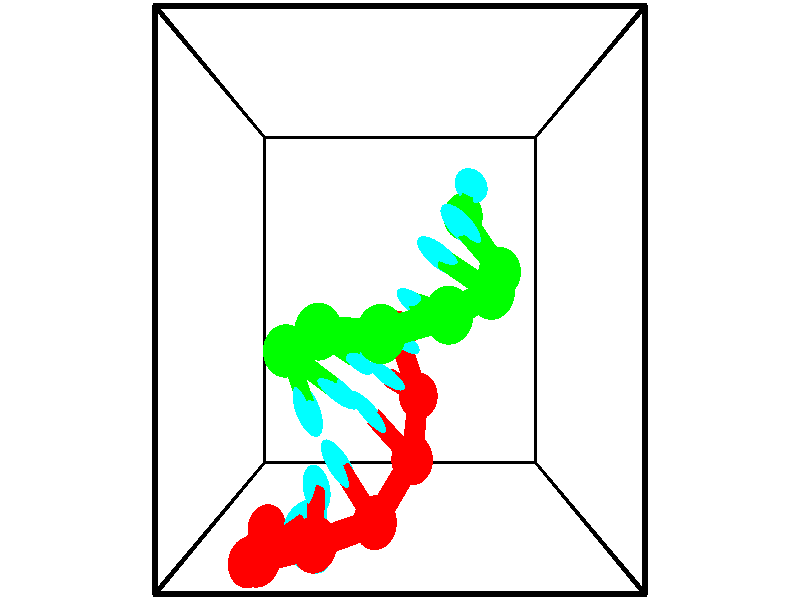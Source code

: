 // switches for output
#declare DRAW_BASES = 1; // possible values are 0, 1; only relevant for DNA ribbons
#declare DRAW_BASES_TYPE = 3; // possible values are 1, 2, 3; only relevant for DNA ribbons
#declare DRAW_FOG = 0; // set to 1 to enable fog

#include "colors.inc"

#include "transforms.inc"
background { rgb <1, 1, 1>}

#default {
   normal{
       ripples 0.25
       frequency 0.20
       turbulence 0.2
       lambda 5
   }
	finish {
		phong 0.1
		phong_size 40.
	}
}

// original window dimensions: 1024x640


// camera settings

camera {
	sky <-0, 1, 0>
	up <-0, 1, 0>
	right 1.6 * <1, 0, 0>
	location <2.5, 2.5, 11.1562>
	look_at <2.5, 2.5, 2.5>
	direction <0, 0, -8.6562>
	angle 67.0682
}


# declare cpy_camera_pos = <2.5, 2.5, 11.1562>;
# if (DRAW_FOG = 1)
fog {
	fog_type 2
	up vnormalize(cpy_camera_pos)
	color rgbt<1,1,1,0.3>
	distance 1e-5
	fog_alt 3e-3
	fog_offset 4
}
# end


// LIGHTS

# declare lum = 6;
global_settings {
	ambient_light rgb lum * <0.05, 0.05, 0.05>
	max_trace_level 15
}# declare cpy_direct_light_amount = 0.25;
light_source
{	1000 * <-1, -1, 1>,
	rgb lum * cpy_direct_light_amount
	parallel
}

light_source
{	1000 * <1, 1, -1>,
	rgb lum * cpy_direct_light_amount
	parallel
}

// strand 0

// nucleotide -1

// particle -1
sphere {
	<0.700185, -0.058889, 2.999695> 0.250000
	pigment { color rgbt <1,0,0,0> }
	no_shadow
}
cylinder {
	<1.048187, -0.183510, 3.152548>,  <1.256989, -0.258282, 3.244259>, 0.100000
	pigment { color rgbt <1,0,0,0> }
	no_shadow
}
cylinder {
	<1.048187, -0.183510, 3.152548>,  <0.700185, -0.058889, 2.999695>, 0.100000
	pigment { color rgbt <1,0,0,0> }
	no_shadow
}

// particle -1
sphere {
	<1.048187, -0.183510, 3.152548> 0.100000
	pigment { color rgbt <1,0,0,0> }
	no_shadow
}
sphere {
	0, 1
	scale<0.080000,0.200000,0.300000>
	matrix <0.079343, 0.853419, 0.515151,
		-0.486614, -0.417865, 0.767199,
		0.870006, -0.311552, 0.382131,
		1.309189, -0.276975, 3.267187>
	pigment { color rgbt <0,1,1,0> }
	no_shadow
}
cylinder {
	<0.652128, -0.171890, 3.768414>,  <0.700185, -0.058889, 2.999695>, 0.130000
	pigment { color rgbt <1,0,0,0> }
	no_shadow
}

// nucleotide -1

// particle -1
sphere {
	<0.652128, -0.171890, 3.768414> 0.250000
	pigment { color rgbt <1,0,0,0> }
	no_shadow
}
cylinder {
	<1.005554, -0.041740, 3.633686>,  <1.217610, 0.036349, 3.552850>, 0.100000
	pigment { color rgbt <1,0,0,0> }
	no_shadow
}
cylinder {
	<1.005554, -0.041740, 3.633686>,  <0.652128, -0.171890, 3.768414>, 0.100000
	pigment { color rgbt <1,0,0,0> }
	no_shadow
}

// particle -1
sphere {
	<1.005554, -0.041740, 3.633686> 0.100000
	pigment { color rgbt <1,0,0,0> }
	no_shadow
}
sphere {
	0, 1
	scale<0.080000,0.200000,0.300000>
	matrix <-0.001186, 0.720774, 0.693169,
		0.468308, -0.612060, 0.637236,
		0.883565, 0.325373, -0.336819,
		1.270623, 0.055871, 3.532640>
	pigment { color rgbt <0,1,1,0> }
	no_shadow
}
cylinder {
	<0.898891, 0.062869, 4.341150>,  <0.652128, -0.171890, 3.768414>, 0.130000
	pigment { color rgbt <1,0,0,0> }
	no_shadow
}

// nucleotide -1

// particle -1
sphere {
	<0.898891, 0.062869, 4.341150> 0.250000
	pigment { color rgbt <1,0,0,0> }
	no_shadow
}
cylinder {
	<1.164436, 0.190102, 4.070415>,  <1.323764, 0.266441, 3.907975>, 0.100000
	pigment { color rgbt <1,0,0,0> }
	no_shadow
}
cylinder {
	<1.164436, 0.190102, 4.070415>,  <0.898891, 0.062869, 4.341150>, 0.100000
	pigment { color rgbt <1,0,0,0> }
	no_shadow
}

// particle -1
sphere {
	<1.164436, 0.190102, 4.070415> 0.100000
	pigment { color rgbt <1,0,0,0> }
	no_shadow
}
sphere {
	0, 1
	scale<0.080000,0.200000,0.300000>
	matrix <0.284924, 0.729206, 0.622155,
		0.691448, -0.605874, 0.393466,
		0.663865, 0.318080, -0.676836,
		1.363596, 0.285526, 3.867364>
	pigment { color rgbt <0,1,1,0> }
	no_shadow
}
cylinder {
	<1.563406, 0.277909, 4.567428>,  <0.898891, 0.062869, 4.341150>, 0.130000
	pigment { color rgbt <1,0,0,0> }
	no_shadow
}

// nucleotide -1

// particle -1
sphere {
	<1.563406, 0.277909, 4.567428> 0.250000
	pigment { color rgbt <1,0,0,0> }
	no_shadow
}
cylinder {
	<1.531731, 0.479324, 4.223293>,  <1.512726, 0.600173, 4.016812>, 0.100000
	pigment { color rgbt <1,0,0,0> }
	no_shadow
}
cylinder {
	<1.531731, 0.479324, 4.223293>,  <1.563406, 0.277909, 4.567428>, 0.100000
	pigment { color rgbt <1,0,0,0> }
	no_shadow
}

// particle -1
sphere {
	<1.531731, 0.479324, 4.223293> 0.100000
	pigment { color rgbt <1,0,0,0> }
	no_shadow
}
sphere {
	0, 1
	scale<0.080000,0.200000,0.300000>
	matrix <0.665411, 0.669328, 0.330498,
		0.742265, -0.546306, -0.388062,
		-0.079188, 0.503537, -0.860337,
		1.507974, 0.630386, 3.965192>
	pigment { color rgbt <0,1,1,0> }
	no_shadow
}
cylinder {
	<2.213112, 0.375654, 4.238433>,  <1.563406, 0.277909, 4.567428>, 0.130000
	pigment { color rgbt <1,0,0,0> }
	no_shadow
}

// nucleotide -1

// particle -1
sphere {
	<2.213112, 0.375654, 4.238433> 0.250000
	pigment { color rgbt <1,0,0,0> }
	no_shadow
}
cylinder {
	<1.964148, 0.668091, 4.126642>,  <1.814769, 0.843553, 4.059567>, 0.100000
	pigment { color rgbt <1,0,0,0> }
	no_shadow
}
cylinder {
	<1.964148, 0.668091, 4.126642>,  <2.213112, 0.375654, 4.238433>, 0.100000
	pigment { color rgbt <1,0,0,0> }
	no_shadow
}

// particle -1
sphere {
	<1.964148, 0.668091, 4.126642> 0.100000
	pigment { color rgbt <1,0,0,0> }
	no_shadow
}
sphere {
	0, 1
	scale<0.080000,0.200000,0.300000>
	matrix <0.682339, 0.681764, 0.263839,
		0.383429, -0.026482, -0.923191,
		-0.622411, 0.731093, -0.279478,
		1.777424, 0.887419, 4.042799>
	pigment { color rgbt <0,1,1,0> }
	no_shadow
}
cylinder {
	<2.644995, 0.900588, 3.895130>,  <2.213112, 0.375654, 4.238433>, 0.130000
	pigment { color rgbt <1,0,0,0> }
	no_shadow
}

// nucleotide -1

// particle -1
sphere {
	<2.644995, 0.900588, 3.895130> 0.250000
	pigment { color rgbt <1,0,0,0> }
	no_shadow
}
cylinder {
	<2.353256, 1.173519, 3.915058>,  <2.178213, 1.337278, 3.927015>, 0.100000
	pigment { color rgbt <1,0,0,0> }
	no_shadow
}
cylinder {
	<2.353256, 1.173519, 3.915058>,  <2.644995, 0.900588, 3.895130>, 0.100000
	pigment { color rgbt <1,0,0,0> }
	no_shadow
}

// particle -1
sphere {
	<2.353256, 1.173519, 3.915058> 0.100000
	pigment { color rgbt <1,0,0,0> }
	no_shadow
}
sphere {
	0, 1
	scale<0.080000,0.200000,0.300000>
	matrix <0.683239, 0.730193, 0.001764,
		-0.035174, 0.035325, -0.998757,
		-0.729347, 0.682327, 0.049819,
		2.134452, 1.378217, 3.930004>
	pigment { color rgbt <0,1,1,0> }
	no_shadow
}
cylinder {
	<2.737520, 1.465621, 3.330143>,  <2.644995, 0.900588, 3.895130>, 0.130000
	pigment { color rgbt <1,0,0,0> }
	no_shadow
}

// nucleotide -1

// particle -1
sphere {
	<2.737520, 1.465621, 3.330143> 0.250000
	pigment { color rgbt <1,0,0,0> }
	no_shadow
}
cylinder {
	<2.513108, 1.616688, 3.624792>,  <2.378461, 1.707328, 3.801582>, 0.100000
	pigment { color rgbt <1,0,0,0> }
	no_shadow
}
cylinder {
	<2.513108, 1.616688, 3.624792>,  <2.737520, 1.465621, 3.330143>, 0.100000
	pigment { color rgbt <1,0,0,0> }
	no_shadow
}

// particle -1
sphere {
	<2.513108, 1.616688, 3.624792> 0.100000
	pigment { color rgbt <1,0,0,0> }
	no_shadow
}
sphere {
	0, 1
	scale<0.080000,0.200000,0.300000>
	matrix <0.539117, 0.841967, -0.021074,
		-0.628171, 0.385304, -0.675975,
		-0.561029, 0.377668, 0.736623,
		2.344800, 1.729988, 3.845779>
	pigment { color rgbt <0,1,1,0> }
	no_shadow
}
cylinder {
	<2.467746, 2.129296, 3.168903>,  <2.737520, 1.465621, 3.330143>, 0.130000
	pigment { color rgbt <1,0,0,0> }
	no_shadow
}

// nucleotide -1

// particle -1
sphere {
	<2.467746, 2.129296, 3.168903> 0.250000
	pigment { color rgbt <1,0,0,0> }
	no_shadow
}
cylinder {
	<2.517844, 2.101482, 3.564777>,  <2.547903, 2.084795, 3.802302>, 0.100000
	pigment { color rgbt <1,0,0,0> }
	no_shadow
}
cylinder {
	<2.517844, 2.101482, 3.564777>,  <2.467746, 2.129296, 3.168903>, 0.100000
	pigment { color rgbt <1,0,0,0> }
	no_shadow
}

// particle -1
sphere {
	<2.517844, 2.101482, 3.564777> 0.100000
	pigment { color rgbt <1,0,0,0> }
	no_shadow
}
sphere {
	0, 1
	scale<0.080000,0.200000,0.300000>
	matrix <0.500130, 0.865947, -0.002452,
		-0.856845, 0.495279, 0.143230,
		0.125244, -0.069533, 0.989686,
		2.555418, 2.080622, 3.861683>
	pigment { color rgbt <0,1,1,0> }
	no_shadow
}
// strand 1

// nucleotide -1

// particle -1
sphere {
	<3.310217, 3.393866, 3.402911> 0.250000
	pigment { color rgbt <0,1,0,0> }
	no_shadow
}
cylinder {
	<3.323715, 3.519524, 3.782421>,  <3.331814, 3.594918, 4.010127>, 0.100000
	pigment { color rgbt <0,1,0,0> }
	no_shadow
}
cylinder {
	<3.323715, 3.519524, 3.782421>,  <3.310217, 3.393866, 3.402911>, 0.100000
	pigment { color rgbt <0,1,0,0> }
	no_shadow
}

// particle -1
sphere {
	<3.323715, 3.519524, 3.782421> 0.100000
	pigment { color rgbt <0,1,0,0> }
	no_shadow
}
sphere {
	0, 1
	scale<0.080000,0.200000,0.300000>
	matrix <-0.402410, -0.864694, 0.300617,
		0.914837, -0.391942, 0.097235,
		0.033746, 0.314144, 0.948776,
		3.333839, 3.613767, 4.067054>
	pigment { color rgbt <0,1,1,0> }
	no_shadow
}
cylinder {
	<3.691423, 2.777282, 3.939331>,  <3.310217, 3.393866, 3.402911>, 0.130000
	pigment { color rgbt <0,1,0,0> }
	no_shadow
}

// nucleotide -1

// particle -1
sphere {
	<3.691423, 2.777282, 3.939331> 0.250000
	pigment { color rgbt <0,1,0,0> }
	no_shadow
}
cylinder {
	<3.411640, 3.026138, 4.080013>,  <3.243770, 3.175452, 4.164423>, 0.100000
	pigment { color rgbt <0,1,0,0> }
	no_shadow
}
cylinder {
	<3.411640, 3.026138, 4.080013>,  <3.691423, 2.777282, 3.939331>, 0.100000
	pigment { color rgbt <0,1,0,0> }
	no_shadow
}

// particle -1
sphere {
	<3.411640, 3.026138, 4.080013> 0.100000
	pigment { color rgbt <0,1,0,0> }
	no_shadow
}
sphere {
	0, 1
	scale<0.080000,0.200000,0.300000>
	matrix <-0.514395, -0.779902, 0.356580,
		0.496140, 0.068496, 0.865536,
		-0.699458, 0.622142, 0.351707,
		3.201803, 3.212781, 4.185525>
	pigment { color rgbt <0,1,1,0> }
	no_shadow
}
cylinder {
	<3.482867, 2.571944, 4.653644>,  <3.691423, 2.777282, 3.939331>, 0.130000
	pigment { color rgbt <0,1,0,0> }
	no_shadow
}

// nucleotide -1

// particle -1
sphere {
	<3.482867, 2.571944, 4.653644> 0.250000
	pigment { color rgbt <0,1,0,0> }
	no_shadow
}
cylinder {
	<3.170296, 2.766159, 4.496864>,  <2.982753, 2.882689, 4.402797>, 0.100000
	pigment { color rgbt <0,1,0,0> }
	no_shadow
}
cylinder {
	<3.170296, 2.766159, 4.496864>,  <3.482867, 2.571944, 4.653644>, 0.100000
	pigment { color rgbt <0,1,0,0> }
	no_shadow
}

// particle -1
sphere {
	<3.170296, 2.766159, 4.496864> 0.100000
	pigment { color rgbt <0,1,0,0> }
	no_shadow
}
sphere {
	0, 1
	scale<0.080000,0.200000,0.300000>
	matrix <-0.610117, -0.726256, 0.316716,
		-0.130877, 0.486625, 0.863752,
		-0.781427, 0.485539, -0.391948,
		2.935868, 2.911821, 4.379280>
	pigment { color rgbt <0,1,1,0> }
	no_shadow
}
cylinder {
	<2.995751, 2.371182, 5.006822>,  <3.482867, 2.571944, 4.653644>, 0.130000
	pigment { color rgbt <0,1,0,0> }
	no_shadow
}

// nucleotide -1

// particle -1
sphere {
	<2.995751, 2.371182, 5.006822> 0.250000
	pigment { color rgbt <0,1,0,0> }
	no_shadow
}
cylinder {
	<2.804691, 2.427635, 4.659966>,  <2.690056, 2.461507, 4.451852>, 0.100000
	pigment { color rgbt <0,1,0,0> }
	no_shadow
}
cylinder {
	<2.804691, 2.427635, 4.659966>,  <2.995751, 2.371182, 5.006822>, 0.100000
	pigment { color rgbt <0,1,0,0> }
	no_shadow
}

// particle -1
sphere {
	<2.804691, 2.427635, 4.659966> 0.100000
	pigment { color rgbt <0,1,0,0> }
	no_shadow
}
sphere {
	0, 1
	scale<0.080000,0.200000,0.300000>
	matrix <-0.573673, -0.797645, 0.186177,
		-0.665395, 0.586383, 0.461958,
		-0.477649, 0.141132, -0.867141,
		2.661397, 2.469975, 4.399823>
	pigment { color rgbt <0,1,1,0> }
	no_shadow
}
cylinder {
	<2.309125, 2.217088, 5.124033>,  <2.995751, 2.371182, 5.006822>, 0.130000
	pigment { color rgbt <0,1,0,0> }
	no_shadow
}

// nucleotide -1

// particle -1
sphere {
	<2.309125, 2.217088, 5.124033> 0.250000
	pigment { color rgbt <0,1,0,0> }
	no_shadow
}
cylinder {
	<2.341362, 2.201012, 4.725658>,  <2.360704, 2.191366, 4.486634>, 0.100000
	pigment { color rgbt <0,1,0,0> }
	no_shadow
}
cylinder {
	<2.341362, 2.201012, 4.725658>,  <2.309125, 2.217088, 5.124033>, 0.100000
	pigment { color rgbt <0,1,0,0> }
	no_shadow
}

// particle -1
sphere {
	<2.341362, 2.201012, 4.725658> 0.100000
	pigment { color rgbt <0,1,0,0> }
	no_shadow
}
sphere {
	0, 1
	scale<0.080000,0.200000,0.300000>
	matrix <-0.753485, -0.656560, -0.034477,
		-0.652507, 0.753202, -0.083197,
		0.080592, -0.040191, -0.995936,
		2.365540, 2.188954, 4.426877>
	pigment { color rgbt <0,1,1,0> }
	no_shadow
}
cylinder {
	<1.652960, 2.226011, 4.876604>,  <2.309125, 2.217088, 5.124033>, 0.130000
	pigment { color rgbt <0,1,0,0> }
	no_shadow
}

// nucleotide -1

// particle -1
sphere {
	<1.652960, 2.226011, 4.876604> 0.250000
	pigment { color rgbt <0,1,0,0> }
	no_shadow
}
cylinder {
	<1.848858, 2.074516, 4.562481>,  <1.966397, 1.983620, 4.374007>, 0.100000
	pigment { color rgbt <0,1,0,0> }
	no_shadow
}
cylinder {
	<1.848858, 2.074516, 4.562481>,  <1.652960, 2.226011, 4.876604>, 0.100000
	pigment { color rgbt <0,1,0,0> }
	no_shadow
}

// particle -1
sphere {
	<1.848858, 2.074516, 4.562481> 0.100000
	pigment { color rgbt <0,1,0,0> }
	no_shadow
}
sphere {
	0, 1
	scale<0.080000,0.200000,0.300000>
	matrix <-0.696647, -0.711584, -0.091272,
		-0.524244, 0.591782, -0.612341,
		0.489746, -0.378737, -0.785307,
		1.995782, 1.960895, 4.326889>
	pigment { color rgbt <0,1,1,0> }
	no_shadow
}
cylinder {
	<1.209924, 2.021982, 4.349256>,  <1.652960, 2.226011, 4.876604>, 0.130000
	pigment { color rgbt <0,1,0,0> }
	no_shadow
}

// nucleotide -1

// particle -1
sphere {
	<1.209924, 2.021982, 4.349256> 0.250000
	pigment { color rgbt <0,1,0,0> }
	no_shadow
}
cylinder {
	<1.534435, 1.801796, 4.270447>,  <1.729142, 1.669684, 4.223161>, 0.100000
	pigment { color rgbt <0,1,0,0> }
	no_shadow
}
cylinder {
	<1.534435, 1.801796, 4.270447>,  <1.209924, 2.021982, 4.349256>, 0.100000
	pigment { color rgbt <0,1,0,0> }
	no_shadow
}

// particle -1
sphere {
	<1.534435, 1.801796, 4.270447> 0.100000
	pigment { color rgbt <0,1,0,0> }
	no_shadow
}
sphere {
	0, 1
	scale<0.080000,0.200000,0.300000>
	matrix <-0.582523, -0.789833, -0.191915,
		-0.049973, 0.270467, -0.961432,
		0.811277, -0.550465, -0.197023,
		1.777818, 1.636656, 4.211340>
	pigment { color rgbt <0,1,1,0> }
	no_shadow
}
cylinder {
	<1.110122, 1.974544, 3.666351>,  <1.209924, 2.021982, 4.349256>, 0.130000
	pigment { color rgbt <0,1,0,0> }
	no_shadow
}

// nucleotide -1

// particle -1
sphere {
	<1.110122, 1.974544, 3.666351> 0.250000
	pigment { color rgbt <0,1,0,0> }
	no_shadow
}
cylinder {
	<1.276325, 1.651299, 3.833351>,  <1.376047, 1.457351, 3.933551>, 0.100000
	pigment { color rgbt <0,1,0,0> }
	no_shadow
}
cylinder {
	<1.276325, 1.651299, 3.833351>,  <1.110122, 1.974544, 3.666351>, 0.100000
	pigment { color rgbt <0,1,0,0> }
	no_shadow
}

// particle -1
sphere {
	<1.276325, 1.651299, 3.833351> 0.100000
	pigment { color rgbt <0,1,0,0> }
	no_shadow
}
sphere {
	0, 1
	scale<0.080000,0.200000,0.300000>
	matrix <-0.716168, -0.573627, -0.397562,
		0.560764, -0.133811, -0.817091,
		0.415508, -0.808113, 0.417501,
		1.400977, 1.408865, 3.958601>
	pigment { color rgbt <0,1,1,0> }
	no_shadow
}
// box output
cylinder {
	<0.000000, 0.000000, 0.000000>,  <5.000000, 0.000000, 0.000000>, 0.025000
	pigment { color rgbt <0,0,0,0> }
	no_shadow
}
cylinder {
	<0.000000, 0.000000, 0.000000>,  <0.000000, 5.000000, 0.000000>, 0.025000
	pigment { color rgbt <0,0,0,0> }
	no_shadow
}
cylinder {
	<0.000000, 0.000000, 0.000000>,  <0.000000, 0.000000, 5.000000>, 0.025000
	pigment { color rgbt <0,0,0,0> }
	no_shadow
}
cylinder {
	<5.000000, 5.000000, 5.000000>,  <0.000000, 5.000000, 5.000000>, 0.025000
	pigment { color rgbt <0,0,0,0> }
	no_shadow
}
cylinder {
	<5.000000, 5.000000, 5.000000>,  <5.000000, 0.000000, 5.000000>, 0.025000
	pigment { color rgbt <0,0,0,0> }
	no_shadow
}
cylinder {
	<5.000000, 5.000000, 5.000000>,  <5.000000, 5.000000, 0.000000>, 0.025000
	pigment { color rgbt <0,0,0,0> }
	no_shadow
}
cylinder {
	<0.000000, 0.000000, 5.000000>,  <0.000000, 5.000000, 5.000000>, 0.025000
	pigment { color rgbt <0,0,0,0> }
	no_shadow
}
cylinder {
	<0.000000, 0.000000, 5.000000>,  <5.000000, 0.000000, 5.000000>, 0.025000
	pigment { color rgbt <0,0,0,0> }
	no_shadow
}
cylinder {
	<5.000000, 5.000000, 0.000000>,  <0.000000, 5.000000, 0.000000>, 0.025000
	pigment { color rgbt <0,0,0,0> }
	no_shadow
}
cylinder {
	<5.000000, 5.000000, 0.000000>,  <5.000000, 0.000000, 0.000000>, 0.025000
	pigment { color rgbt <0,0,0,0> }
	no_shadow
}
cylinder {
	<5.000000, 0.000000, 5.000000>,  <5.000000, 0.000000, 0.000000>, 0.025000
	pigment { color rgbt <0,0,0,0> }
	no_shadow
}
cylinder {
	<0.000000, 5.000000, 0.000000>,  <0.000000, 5.000000, 5.000000>, 0.025000
	pigment { color rgbt <0,0,0,0> }
	no_shadow
}
// end of box output
